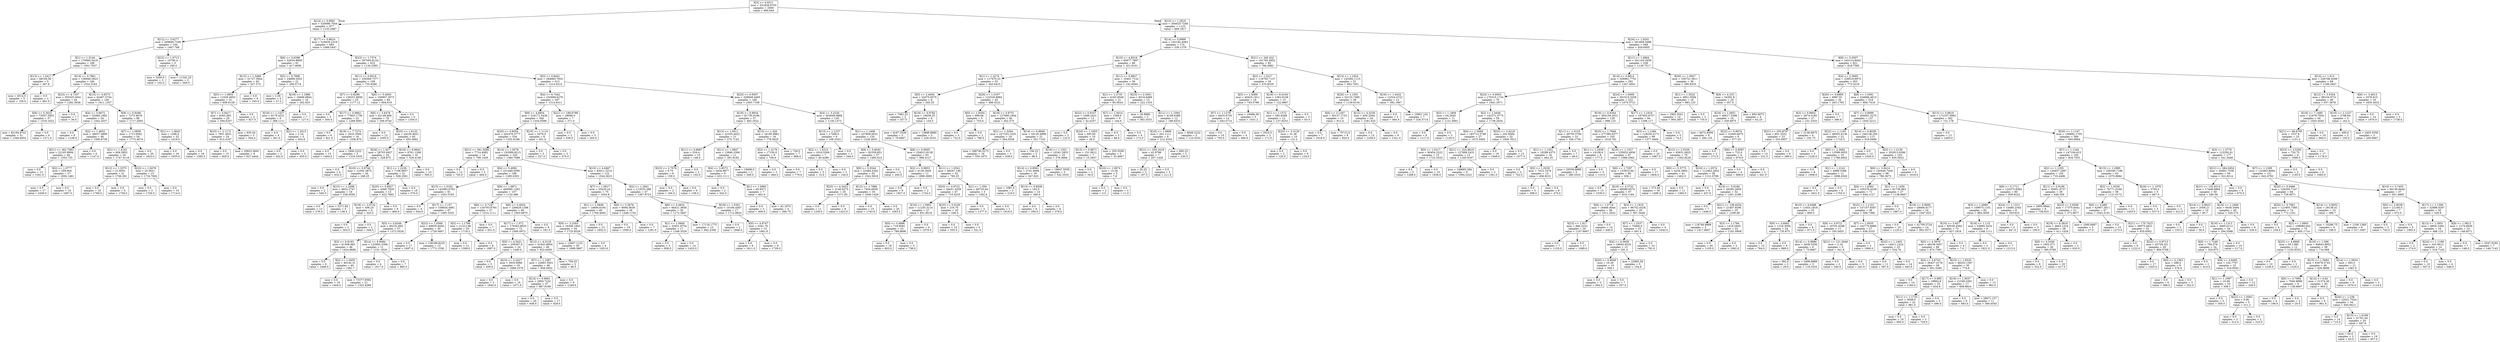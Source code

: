 digraph Tree {
node [shape=box] ;
0 [label="X[3] <= 0.9311\nmse = 331828.9703\nsamples = 2000\nvalue = 994.644"] ;
1 [label="X[14] <= 0.8581\nmse = 320696.7044\nsamples = 877\nvalue = 1155.2987"] ;
0 -> 1 [labeldistance=2.5, labelangle=45, headlabel="True"] ;
2 [label="X[12] <= 3.6277\nmse = 209646.7349\nsamples = 194\nvalue = 1467.768"] ;
1 -> 2 ;
3 [label="X[1] <= 1.3144\nmse = 170065.5418\nsamples = 189\nvalue = 1501.7037"] ;
2 -> 3 ;
4 [label="X[13] <= 1.2417\nmse = 68104.56\nsamples = 5\nvalue = 367.8"] ;
3 -> 4 ;
5 [label="mse = 4514.0\nsamples = 3\nvalue = 159.0"] ;
4 -> 5 ;
6 [label="mse = 0.0\nsamples = 2\nvalue = 681.0"] ;
4 -> 6 ;
7 [label="X[14] <= 0.7861\nmse = 136948.2823\nsamples = 184\nvalue = 1532.5163"] ;
3 -> 7 ;
8 [label="X[23] <= 4.7337\nmse = 355325.5041\nsamples = 44\nvalue = 1282.3636"] ;
7 -> 8 ;
9 [label="X[6] <= 5.3022\nmse = 73057.5953\nsamples = 37\nvalue = 1518.1622"] ;
8 -> 9 ;
10 [label="mse = 82194.8741\nsamples = 31\nvalue = 1546.6452"] ;
9 -> 10 ;
11 [label="mse = 0.0\nsamples = 6\nvalue = 1371.0"] ;
9 -> 11 ;
12 [label="mse = 0.0\nsamples = 7\nvalue = 36.0"] ;
8 -> 12 ;
13 [label="X[13] <= 0.8373\nmse = 42467.5744\nsamples = 140\nvalue = 1611.1357"] ;
7 -> 13 ;
14 [label="X[4] <= 5.6672\nmse = 52060.1992\nsamples = 54\nvalue = 1442.2037"] ;
13 -> 14 ;
15 [label="mse = 0.0\nsamples = 8\nvalue = 1106.0"] ;
14 -> 15 ;
16 [label="X[2] <= 1.4652\nmse = 38037.4806\nsamples = 46\nvalue = 1500.6739"] ;
14 -> 16 ;
17 [label="X[21] <= 363.7083\nmse = 22165.8994\nsamples = 40\nvalue = 1553.725"] ;
16 -> 17 ;
18 [label="mse = 0.0\nsamples = 13\nvalue = 1341.0"] ;
17 -> 18 ;
19 [label="X[2] <= 1.0777\nmse = 559.904\nsamples = 27\nvalue = 1656.1481"] ;
17 -> 19 ;
20 [label="mse = 0.0\nsamples = 17\nvalue = 1638.0"] ;
19 -> 20 ;
21 [label="mse = 0.0\nsamples = 10\nvalue = 1687.0"] ;
19 -> 21 ;
22 [label="mse = 0.0\nsamples = 6\nvalue = 1147.0"] ;
16 -> 22 ;
23 [label="X[9] <= 5.9268\nmse = 7273.4678\nsamples = 86\nvalue = 1717.2093"] ;
13 -> 23 ;
24 [label="X[7] <= 1.0858\nmse = 1713.0562\nsamples = 54\nvalue = 1775.4074"] ;
23 -> 24 ;
25 [label="X[1] <= 1.4162\nmse = 604.5952\nsamples = 34\nvalue = 1747.4118"] ;
24 -> 25 ;
26 [label="X[12] <= 1.3375\nmse = 21.9501\nsamples = 21\nvalue = 1766.381"] ;
25 -> 26 ;
27 [label="mse = 0.0\nsamples = 16\nvalue = 1769.0"] ;
26 -> 27 ;
28 [label="mse = 0.0\nsamples = 5\nvalue = 1758.0"] ;
26 -> 28 ;
29 [label="X[22] <= 1.0478\nmse = 25.5621\nsamples = 13\nvalue = 1716.7692"] ;
25 -> 29 ;
30 [label="mse = 0.0\nsamples = 3\nvalue = 1726.0"] ;
29 -> 30 ;
31 [label="mse = 0.0\nsamples = 10\nvalue = 1714.0"] ;
29 -> 31 ;
32 [label="mse = 0.0\nsamples = 20\nvalue = 1823.0"] ;
24 -> 32 ;
33 [label="X[1] <= 1.3643\nmse = 1296.0\nsamples = 32\nvalue = 1619.0"] ;
23 -> 33 ;
34 [label="mse = 0.0\nsamples = 16\nvalue = 1655.0"] ;
33 -> 34 ;
35 [label="mse = 0.0\nsamples = 16\nvalue = 1583.0"] ;
33 -> 35 ;
36 [label="X[22] <= 1.0713\nmse = 16790.4\nsamples = 5\nvalue = 185.0"] ;
2 -> 36 ;
37 [label="mse = 3200.0\nsamples = 3\nvalue = 102.0"] ;
36 -> 37 ;
38 [label="mse = 11342.25\nsamples = 2\nvalue = 309.5"] ;
36 -> 38 ;
39 [label="X[17] <= 0.8616\nmse = 316629.2319\nsamples = 683\nvalue = 1066.5447"] ;
1 -> 39 ;
40 [label="X[6] <= 3.6298\nmse = 52634.8809\nsamples = 61\nvalue = 417.0656"] ;
39 -> 40 ;
41 [label="X[15] <= 1.3489\nmse = 31727.3944\nsamples = 40\nvalue = 527.575"] ;
40 -> 41 ;
42 [label="X[5] <= 1.0855\nmse = 11026.4953\nsamples = 31\nvalue = 609.6129"] ;
41 -> 42 ;
43 [label="X[7] <= 0.9417\nmse = 8303.063\nsamples = 29\nvalue = 594.6207"] ;
42 -> 43 ;
44 [label="X[23] <= 2.1172\nmse = 7851.4931\nsamples = 24\nvalue = 613.4167"] ;
43 -> 44 ;
45 [label="mse = 0.0\nsamples = 15\nvalue = 605.0"] ;
44 -> 45 ;
46 [label="mse = 20622.4691\nsamples = 9\nvalue = 627.4444"] ;
44 -> 46 ;
47 [label="mse = 635.04\nsamples = 5\nvalue = 504.4"] ;
43 -> 47 ;
48 [label="mse = 0.0\nsamples = 2\nvalue = 827.0"] ;
42 -> 48 ;
49 [label="mse = 0.0\nsamples = 9\nvalue = 245.0"] ;
41 -> 49 ;
50 [label="X[5] <= 0.7998\nmse = 24889.2925\nsamples = 21\nvalue = 206.5714"] ;
40 -> 50 ;
51 [label="mse = 2.56\nsamples = 5\nvalue = 27.2"] ;
50 -> 51 ;
52 [label="X[19] <= 1.1886\nmse = 19469.9844\nsamples = 16\nvalue = 262.625"] ;
50 -> 52 ;
53 [label="X[19] <= 1.1437\nmse = 9179.4321\nsamples = 9\nvalue = 368.1111"] ;
52 -> 53 ;
54 [label="mse = 0.0\nsamples = 4\nvalue = 261.0"] ;
53 -> 54 ;
55 [label="X[2] <= 1.2015\nmse = 2.16\nsamples = 5\nvalue = 453.8"] ;
53 -> 55 ;
56 [label="mse = 0.0\nsamples = 2\nvalue = 452.0"] ;
55 -> 56 ;
57 [label="mse = 0.0\nsamples = 3\nvalue = 455.0"] ;
55 -> 57 ;
58 [label="mse = 0.0\nsamples = 7\nvalue = 127.0"] ;
52 -> 58 ;
59 [label="X[23] <= 1.7374\nmse = 297093.8124\nsamples = 622\nvalue = 1130.2395"] ;
39 -> 59 ;
60 [label="X[11] <= 0.8519\nmse = 165569.7377\nsamples = 109\nvalue = 735.9266"] ;
59 -> 60 ;
61 [label="X[7] <= 0.8289\nmse = 130251.8656\nsamples = 25\nvalue = 1177.12"] ;
60 -> 61 ;
62 [label="mse = 0.0\nsamples = 3\nvalue = 504.0"] ;
61 -> 62 ;
63 [label="X[17] <= 0.9662\nmse = 77803.1736\nsamples = 22\nvalue = 1268.9091"] ;
61 -> 63 ;
64 [label="mse = 0.0\nsamples = 6\nvalue = 821.0"] ;
63 -> 64 ;
65 [label="X[18] <= 7.7274\nmse = 3533.3594\nsamples = 16\nvalue = 1436.875"] ;
63 -> 65 ;
66 [label="mse = 0.0\nsamples = 13\nvalue = 1464.0"] ;
65 -> 66 ;
67 [label="mse = 1840.2222\nsamples = 3\nvalue = 1319.3333"] ;
65 -> 67 ;
68 [label="X[6] <= 5.4563\nmse = 100907.3073\nsamples = 84\nvalue = 604.619"] ;
60 -> 68 ;
69 [label="X[6] <= 3.6478\nmse = 62148.666\nsamples = 78\nvalue = 546.9744"] ;
68 -> 69 ;
70 [label="mse = 0.0\nsamples = 13\nvalue = 1005.0"] ;
69 -> 70 ;
71 [label="X[25] <= 1.6132\nmse = 24229.4021\nsamples = 65\nvalue = 455.3692"] ;
69 -> 71 ;
72 [label="X[26] <= 1.027\nmse = 28703.9427\nsamples = 24\nvalue = 328.875"] ;
71 -> 72 ;
73 [label="mse = 0.0\nsamples = 4\nvalue = 632.0"] ;
72 -> 73 ;
74 [label="X[19] <= 0.9746\nmse = 12392.3875\nsamples = 20\nvalue = 268.25"] ;
72 -> 74 ;
75 [label="mse = 0.0\nsamples = 2\nvalue = 540.0"] ;
74 -> 75 ;
76 [label="X[15] <= 1.2498\nmse = 4652.2747\nsamples = 18\nvalue = 238.0556"] ;
74 -> 76 ;
77 [label="mse = 0.0\nsamples = 13\nvalue = 276.0"] ;
76 -> 77 ;
78 [label="mse = 3271.84\nsamples = 5\nvalue = 139.4"] ;
76 -> 78 ;
79 [label="X[18] <= 6.8943\nmse = 6761.1208\nsamples = 41\nvalue = 529.4146"] ;
71 -> 79 ;
80 [label="X[1] <= 1.2236\nmse = 7106.9657\nsamples = 31\nvalue = 508.2581"] ;
79 -> 80 ;
81 [label="X[20] <= 0.8927\nmse = 4360.7929\nsamples = 13\nvalue = 422.7692"] ;
80 -> 81 ;
82 [label="X[18] <= 3.9732\nmse = 506.25\nsamples = 4\nvalue = 325.5"] ;
81 -> 82 ;
83 [label="mse = 0.0\nsamples = 2\nvalue = 303.0"] ;
82 -> 83 ;
84 [label="mse = 0.0\nsamples = 2\nvalue = 348.0"] ;
82 -> 84 ;
85 [label="mse = 0.0\nsamples = 9\nvalue = 466.0"] ;
81 -> 85 ;
86 [label="mse = 0.0\nsamples = 18\nvalue = 570.0"] ;
80 -> 86 ;
87 [label="mse = 0.0\nsamples = 10\nvalue = 595.0"] ;
79 -> 87 ;
88 [label="mse = 0.0\nsamples = 6\nvalue = 1354.0"] ;
68 -> 88 ;
89 [label="X[3] <= 0.8441\nmse = 284983.7832\nsamples = 513\nvalue = 1214.0214"] ;
59 -> 89 ;
90 [label="X[4] <= 6.7442\nmse = 232669.6276\nsamples = 347\nvalue = 1314.6311"] ;
89 -> 90 ;
91 [label="X[9] <= 4.6854\nmse = 218171.5436\nsamples = 340\nvalue = 1334.0588"] ;
90 -> 91 ;
92 [label="X[20] <= 0.8054\nmse = 202476.5777\nsamples = 334\nvalue = 1352.6168"] ;
91 -> 92 ;
93 [label="X[21] <= 361.5098\nmse = 7714.4082\nsamples = 14\nvalue = 709.1429"] ;
92 -> 93 ;
94 [label="mse = 0.0\nsamples = 12\nvalue = 745.0"] ;
93 -> 94 ;
95 [label="mse = 0.0\nsamples = 2\nvalue = 494.0"] ;
93 -> 95 ;
96 [label="X[14] <= 1.0078\nmse = 192089.8215\nsamples = 320\nvalue = 1380.7688"] ;
92 -> 96 ;
97 [label="X[4] <= 5.4992\nmse = 231449.0395\nsamples = 198\nvalue = 1280.0303"] ;
96 -> 97 ;
98 [label="X[15] <= 1.0162\nmse = 142083.6783\nsamples = 91\nvalue = 1453.5165"] ;
97 -> 98 ;
99 [label="mse = 0.0\nsamples = 4\nvalue = 544.0"] ;
98 -> 99 ;
100 [label="X[17] <= 1.157\nmse = 108834.4981\nsamples = 87\nvalue = 1495.3333"] ;
98 -> 100 ;
101 [label="X[5] <= 0.8346\nmse = 85232.892\nsamples = 57\nvalue = 1372.0526"] ;
100 -> 101 ;
102 [label="X[3] <= 0.8193\nmse = 61508.983\nsamples = 46\nvalue = 1424.8696"] ;
101 -> 102 ;
103 [label="mse = 0.0\nsamples = 6\nvalue = 1846.0"] ;
102 -> 103 ;
104 [label="X[2] <= 1.0455\nmse = 40142.31\nsamples = 40\nvalue = 1361.7"] ;
102 -> 104 ;
105 [label="mse = 0.0\nsamples = 19\nvalue = 1404.0"] ;
104 -> 105 ;
106 [label="mse = 73377.9592\nsamples = 21\nvalue = 1323.4286"] ;
104 -> 106 ;
107 [label="X[14] <= 0.9084\nmse = 123992.3306\nsamples = 11\nvalue = 1151.1818"] ;
101 -> 107 ;
108 [label="mse = 0.0\nsamples = 4\nvalue = 1617.0"] ;
107 -> 108 ;
109 [label="mse = 0.0\nsamples = 7\nvalue = 885.0"] ;
107 -> 109 ;
110 [label="X[22] <= 1.0566\nmse = 69935.8456\nsamples = 30\nvalue = 1729.5667"] ;
100 -> 110 ;
111 [label="mse = 0.0\nsamples = 17\nvalue = 1697.0"] ;
110 -> 111 ;
112 [label="mse = 158189.8225\nsamples = 13\nvalue = 1772.1538"] ;
110 -> 112 ;
113 [label="X[9] <= 1.6871\nmse = 260085.1283\nsamples = 107\nvalue = 1132.486"] ;
97 -> 113 ;
114 [label="X[6] <= 5.7247\nmse = 134793.8765\nsamples = 27\nvalue = 1514.1111"] ;
113 -> 114 ;
115 [label="X[5] <= 1.1786\nmse = 21312.96\nsamples = 20\nvalue = 1718.2"] ;
114 -> 115 ;
116 [label="mse = 0.0\nsamples = 12\nvalue = 1599.0"] ;
115 -> 116 ;
117 [label="mse = 0.0\nsamples = 8\nvalue = 1897.0"] ;
115 -> 117 ;
118 [label="mse = 0.0\nsamples = 7\nvalue = 931.0"] ;
114 -> 118 ;
119 [label="X[6] <= 5.4054\nmse = 236629.1398\nsamples = 80\nvalue = 1003.6875"] ;
113 -> 119 ;
120 [label="X[17] <= 1.072\nmse = 179363.8933\nsamples = 72\nvalue = 1095.0972"] ;
119 -> 120 ;
121 [label="X[0] <= 4.5421\nmse = 256367.0\nsamples = 24\nvalue = 1440.0"] ;
120 -> 121 ;
122 [label="mse = 0.0\nsamples = 5\nvalue = 459.0"] ;
121 -> 122 ;
123 [label="X[23] <= 3.2427\nmse = 3933.6066\nsamples = 19\nvalue = 1698.1579"] ;
121 -> 123 ;
124 [label="mse = 0.0\nsamples = 3\nvalue = 1843.0"] ;
123 -> 124 ;
125 [label="mse = 0.0\nsamples = 16\nvalue = 1671.0"] ;
123 -> 125 ;
126 [label="X[12] <= 4.3129\nmse = 51643.8954\nsamples = 48\nvalue = 922.6458"] ;
120 -> 126 ;
127 [label="X[7] <= 1.1087\nmse = 22891.5501\nsamples = 46\nvalue = 958.5652"] ;
126 -> 127 ;
128 [label="X[14] <= 0.9691\nmse = 2950.7232\nsamples = 37\nvalue = 887.9189"] ;
127 -> 128 ;
129 [label="mse = 0.0\nsamples = 20\nvalue = 938.0"] ;
128 -> 129 ;
130 [label="mse = 0.0\nsamples = 17\nvalue = 829.0"] ;
128 -> 130 ;
131 [label="mse = 0.0\nsamples = 9\nvalue = 1249.0"] ;
127 -> 131 ;
132 [label="mse = 756.25\nsamples = 2\nvalue = 96.5"] ;
126 -> 132 ;
133 [label="mse = 0.0\nsamples = 8\nvalue = 181.0"] ;
119 -> 133 ;
134 [label="X[10] <= 4.6467\nmse = 85011.5214\nsamples = 122\nvalue = 1544.2623"] ;
96 -> 134 ;
135 [label="X[7] <= 1.0917\nmse = 35420.24\nsamples = 75\nvalue = 1654.8"] ;
134 -> 135 ;
136 [label="X[1] <= 1.0849\nmse = 14694.6164\nsamples = 49\nvalue = 1764.4694"] ;
135 -> 136 ;
137 [label="X[9] <= 3.2583\nmse = 16306.1843\nsamples = 34\nvalue = 1725.8529"] ;
136 -> 137 ;
138 [label="mse = 12607.1122\nsamples = 30\nvalue = 1699.5667"] ;
137 -> 138 ;
139 [label="mse = 0.0\nsamples = 4\nvalue = 1923.0"] ;
137 -> 139 ;
140 [label="mse = 0.0\nsamples = 15\nvalue = 1852.0"] ;
136 -> 140 ;
141 [label="X[6] <= 3.3676\nmse = 9094.5636\nsamples = 26\nvalue = 1448.1154"] ;
135 -> 141 ;
142 [label="mse = 0.0\nsamples = 19\nvalue = 1506.0"] ;
141 -> 142 ;
143 [label="mse = 0.0\nsamples = 7\nvalue = 1291.0"] ;
141 -> 143 ;
144 [label="X[2] <= 1.2941\nmse = 113535.388\nsamples = 47\nvalue = 1367.8723"] ;
134 -> 144 ;
145 [label="X[6] <= 5.4832\nmse = 66421.3656\nsamples = 30\nvalue = 1172.3667"] ;
144 -> 145 ;
146 [label="X[1] <= 1.0849\nmse = 32651.8754\nsamples = 17\nvalue = 1348.3529"] ;
145 -> 146 ;
147 [label="mse = 0.0\nsamples = 3\nvalue = 958.0"] ;
146 -> 147 ;
148 [label="mse = 0.0\nsamples = 14\nvalue = 1432.0"] ;
146 -> 148 ;
149 [label="mse = 17118.1775\nsamples = 13\nvalue = 942.2308"] ;
145 -> 149 ;
150 [label="X[19] <= 1.0301\nmse = 10194.4567\nsamples = 17\nvalue = 1712.8824"] ;
144 -> 150 ;
151 [label="mse = 0.0\nsamples = 2\nvalue = 1946.0"] ;
150 -> 151 ;
152 [label="X[0] <= 4.9747\nmse = 3341.76\nsamples = 15\nvalue = 1681.8"] ;
150 -> 152 ;
153 [label="mse = 0.0\nsamples = 6\nvalue = 1611.0"] ;
152 -> 153 ;
154 [label="mse = 0.0\nsamples = 9\nvalue = 1729.0"] ;
152 -> 154 ;
155 [label="X[16] <= 1.1116\nmse = 5476.0\nsamples = 6\nvalue = 301.0"] ;
91 -> 155 ;
156 [label="mse = 0.0\nsamples = 3\nvalue = 227.0"] ;
155 -> 156 ;
157 [label="mse = 0.0\nsamples = 3\nvalue = 375.0"] ;
155 -> 157 ;
158 [label="X[21] <= 188.6788\nmse = 28090.0\nsamples = 7\nvalue = 371.0"] ;
90 -> 158 ;
159 [label="mse = 0.0\nsamples = 2\nvalue = 636.0"] ;
158 -> 159 ;
160 [label="mse = 0.0\nsamples = 5\nvalue = 265.0"] ;
158 -> 160 ;
161 [label="X[20] <= 0.9307\nmse = 328949.4465\nsamples = 166\nvalue = 1003.7108"] ;
89 -> 161 ;
162 [label="X[18] <= 8.8934\nmse = 81735.9196\nsamples = 37\nvalue = 493.1622"] ;
161 -> 162 ;
163 [label="X[13] <= 1.0011\nmse = 22335.4422\nsamples = 21\nvalue = 275.7143"] ;
162 -> 163 ;
164 [label="X[11] <= 0.8667\nmse = 534.4\nsamples = 10\nvalue = 148.0"] ;
163 -> 164 ;
165 [label="X[23] <= 2.7076\nmse = 6.75\nsamples = 8\nvalue = 159.5"] ;
164 -> 165 ;
166 [label="mse = 0.0\nsamples = 2\nvalue = 164.0"] ;
165 -> 166 ;
167 [label="mse = 0.0\nsamples = 6\nvalue = 158.0"] ;
165 -> 167 ;
168 [label="mse = 0.0\nsamples = 2\nvalue = 102.0"] ;
164 -> 168 ;
169 [label="X[11] <= 1.0847\nmse = 13846.3306\nsamples = 11\nvalue = 391.8182"] ;
163 -> 169 ;
170 [label="X[4] <= 3.8573\nmse = 3434.9877\nsamples = 9\nvalue = 433.1111"] ;
169 -> 170 ;
171 [label="mse = 0.0\nsamples = 2\nvalue = 542.0"] ;
170 -> 171 ;
172 [label="X[1] <= 1.0983\nmse = 60.8571\nsamples = 7\nvalue = 402.0"] ;
170 -> 172 ;
173 [label="mse = 0.0\nsamples = 3\nvalue = 409.0"] ;
172 -> 173 ;
174 [label="mse = 42.1875\nsamples = 4\nvalue = 396.75"] ;
172 -> 174 ;
175 [label="mse = 18496.0\nsamples = 2\nvalue = 206.0"] ;
169 -> 175 ;
176 [label="X[15] <= 1.426\nmse = 16185.9961\nsamples = 16\nvalue = 778.5625"] ;
162 -> 176 ;
177 [label="X[2] <= 1.3179\nmse = 17150.0\nsamples = 9\nvalue = 709.0"] ;
176 -> 177 ;
178 [label="mse = 0.0\nsamples = 2\nvalue = 464.0"] ;
177 -> 178 ;
179 [label="mse = 0.0\nsamples = 7\nvalue = 779.0"] ;
177 -> 179 ;
180 [label="mse = 726.0\nsamples = 7\nvalue = 868.0"] ;
176 -> 180 ;
181 [label="X[4] <= 3.2226\nmse = 303649.0868\nsamples = 129\nvalue = 1150.1473"] ;
161 -> 181 ;
182 [label="X[13] <= 1.1237\nmse = 17396.0\nsamples = 9\nvalue = 108.3333"] ;
181 -> 182 ;
183 [label="X[2] <= 1.0215\nmse = 1616.5306\nsamples = 7\nvalue = 40.4286"] ;
182 -> 183 ;
184 [label="mse = 0.0\nsamples = 5\nvalue = 15.0"] ;
183 -> 184 ;
185 [label="mse = 0.0\nsamples = 2\nvalue = 104.0"] ;
183 -> 185 ;
186 [label="mse = 0.0\nsamples = 2\nvalue = 346.0"] ;
182 -> 186 ;
187 [label="X[1] <= 1.1408\nmse = 237609.6031\nsamples = 120\nvalue = 1228.2833"] ;
181 -> 187 ;
188 [label="X[9] <= 5.8045\nmse = 82359.851\nsamples = 57\nvalue = 1495.614"] ;
187 -> 188 ;
189 [label="X[0] <= 5.0344\nmse = 22484.5342\nsamples = 55\nvalue = 1542.5818"] ;
188 -> 189 ;
190 [label="X[25] <= 4.3453\nmse = 2140.6275\nsamples = 20\nvalue = 1371.85"] ;
189 -> 190 ;
191 [label="mse = 0.0\nsamples = 11\nvalue = 1330.0"] ;
190 -> 191 ;
192 [label="mse = 0.0\nsamples = 9\nvalue = 1423.0"] ;
190 -> 192 ;
193 [label="X[12] <= 1.7886\nmse = 7934.6939\nsamples = 35\nvalue = 1640.1429"] ;
189 -> 193 ;
194 [label="mse = 0.0\nsamples = 15\nvalue = 1743.0"] ;
193 -> 194 ;
195 [label="mse = 0.0\nsamples = 20\nvalue = 1563.0"] ;
193 -> 195 ;
196 [label="mse = 0.0\nsamples = 2\nvalue = 204.0"] ;
188 -> 196 ;
197 [label="X[8] <= 0.9005\nmse = 254912.8138\nsamples = 63\nvalue = 986.4127"] ;
187 -> 197 ;
198 [label="X[2] <= 0.9853\nmse = 6130.2645\nsamples = 11\nvalue = 1890.0909"] ;
197 -> 198 ;
199 [label="mse = 0.0\nsamples = 9\nvalue = 1927.0"] ;
198 -> 199 ;
200 [label="mse = 0.0\nsamples = 2\nvalue = 1724.0"] ;
198 -> 200 ;
201 [label="X[11] <= 1.0541\nmse = 98247.149\nsamples = 52\nvalue = 795.25"] ;
197 -> 201 ;
202 [label="X[20] <= 0.9722\nmse = 26451.4359\nsamples = 47\nvalue = 710.4255"] ;
201 -> 202 ;
203 [label="X[16] <= 1.0991\nmse = 11235.3114\nsamples = 27\nvalue = 831.8519"] ;
202 -> 203 ;
204 [label="X[0] <= 3.4996\nmse = 718.8091\nsamples = 23\nvalue = 788.8696"] ;
203 -> 204 ;
205 [label="mse = 0.0\nsamples = 18\nvalue = 803.0"] ;
204 -> 205 ;
206 [label="mse = 0.0\nsamples = 5\nvalue = 738.0"] ;
204 -> 206 ;
207 [label="mse = 0.0\nsamples = 4\nvalue = 1079.0"] ;
203 -> 207 ;
208 [label="X[25] <= 5.0165\nmse = 216.75\nsamples = 20\nvalue = 546.5"] ;
202 -> 208 ;
209 [label="mse = 0.0\nsamples = 15\nvalue = 555.0"] ;
208 -> 209 ;
210 [label="mse = 0.0\nsamples = 5\nvalue = 521.0"] ;
208 -> 210 ;
211 [label="X[1] <= 1.359\nmse = 69725.04\nsamples = 5\nvalue = 1592.6"] ;
201 -> 211 ;
212 [label="mse = 0.0\nsamples = 3\nvalue = 1377.0"] ;
211 -> 212 ;
213 [label="mse = 0.0\nsamples = 2\nvalue = 1916.0"] ;
211 -> 213 ;
214 [label="X[15] <= 1.2816\nmse = 304625.7248\nsamples = 1123\nvalue = 869.1817"] ;
0 -> 214 [labeldistance=2.5, labelangle=-45, headlabel="False"] ;
215 [label="X[14] <= 0.9999\nmse = 192192.4063\nsamples = 174\nvalue = 539.1379"] ;
214 -> 215 ;
216 [label="X[10] <= 4.8519\nmse = 95977.7897\nsamples = 89\nvalue = 321.9101"] ;
215 -> 216 ;
217 [label="X[1] <= 1.2274\nmse = 117470.23\nsamples = 53\nvalue = 443.6415"] ;
216 -> 217 ;
218 [label="X[0] <= 2.4494\nmse = 22075.9375\nsamples = 8\nvalue = 205.25"] ;
217 -> 218 ;
219 [label="mse = 7482.25\nsamples = 2\nvalue = 357.5"] ;
218 -> 219 ;
220 [label="X[19] <= 0.9782\nmse = 16638.25\nsamples = 6\nvalue = 154.5"] ;
218 -> 220 ;
221 [label="mse = 8187.5556\nsamples = 3\nvalue = 79.6667"] ;
220 -> 221 ;
222 [label="mse = 13888.8889\nsamples = 3\nvalue = 229.3333"] ;
220 -> 222 ;
223 [label="X[26] <= 1.0197\nmse = 122529.8884\nsamples = 45\nvalue = 486.0222"] ;
217 -> 223 ;
224 [label="X[0] <= 1.9354\nmse = 699.84\nsamples = 5\nvalue = 753.6"] ;
223 -> 224 ;
225 [label="mse = 0.0\nsamples = 3\nvalue = 732.0"] ;
224 -> 225 ;
226 [label="mse = 0.0\nsamples = 2\nvalue = 786.0"] ;
224 -> 226 ;
227 [label="X[19] <= 0.9751\nmse = 127690.1944\nsamples = 40\nvalue = 452.575"] ;
223 -> 227 ;
228 [label="X[1] <= 1.3294\nmse = 227333.1025\nsamples = 19\nvalue = 564.0526"] ;
227 -> 228 ;
229 [label="mse = 268740.5273\nsamples = 16\nvalue = 550.1875"] ;
228 -> 229 ;
230 [label="mse = 0.0\nsamples = 3\nvalue = 638.0"] ;
228 -> 230 ;
231 [label="X[14] <= 0.8846\nmse = 16120.4898\nsamples = 21\nvalue = 351.7143"] ;
227 -> 231 ;
232 [label="mse = 156.25\nsamples = 2\nvalue = 98.5"] ;
231 -> 232 ;
233 [label="X[16] <= 1.1551\nmse = 10341.2853\nsamples = 19\nvalue = 378.3684"] ;
231 -> 233 ;
234 [label="X[14] <= 0.9581\nmse = 2741.6094\nsamples = 16\nvalue = 347.625"] ;
233 -> 234 ;
235 [label="mse = 1681.0\nsamples = 2\nvalue = 219.0"] ;
234 -> 235 ;
236 [label="X[13] <= 0.8508\nmse = 192.0\nsamples = 14\nvalue = 366.0"] ;
234 -> 236 ;
237 [label="mse = 0.0\nsamples = 6\nvalue = 350.0"] ;
236 -> 237 ;
238 [label="mse = 0.0\nsamples = 8\nvalue = 378.0"] ;
236 -> 238 ;
239 [label="mse = 18947.5556\nsamples = 3\nvalue = 542.3333"] ;
233 -> 239 ;
240 [label="X[11] <= 0.9827\nmse = 10401.7122\nsamples = 36\nvalue = 142.6944"] ;
216 -> 240 ;
241 [label="X[1] <= 1.3735\nmse = 4163.8549\nsamples = 21\nvalue = 85.9524"] ;
240 -> 241 ;
242 [label="X[22] <= 0.9107\nmse = 1688.2431\nsamples = 12\nvalue = 42.4167"] ;
241 -> 242 ;
243 [label="mse = 0.0\nsamples = 2\nvalue = 122.0"] ;
242 -> 243 ;
244 [label="X[24] <= 1.1655\nmse = 505.85\nsamples = 10\nvalue = 26.5"] ;
242 -> 244 ;
245 [label="X[13] <= 0.8671\nmse = 151.0612\nsamples = 7\nvalue = 15.2857"] ;
244 -> 245 ;
246 [label="mse = 0.0\nsamples = 2\nvalue = 34.0"] ;
245 -> 246 ;
247 [label="X[16] <= 1.0674\nmse = 15.36\nsamples = 5\nvalue = 7.8"] ;
245 -> 247 ;
248 [label="mse = 0.0\nsamples = 2\nvalue = 3.0"] ;
247 -> 248 ;
249 [label="mse = 0.0\nsamples = 3\nvalue = 11.0"] ;
247 -> 249 ;
250 [label="mse = 355.5556\nsamples = 3\nvalue = 52.6667"] ;
244 -> 250 ;
251 [label="X[7] <= 1.0014\nmse = 1568.0\nsamples = 9\nvalue = 144.0"] ;
241 -> 251 ;
252 [label="mse = 0.0\nsamples = 3\nvalue = 88.0"] ;
251 -> 252 ;
253 [label="mse = 0.0\nsamples = 6\nvalue = 172.0"] ;
251 -> 253 ;
254 [label="X[25] <= 2.5561\nmse = 8316.6489\nsamples = 15\nvalue = 222.1333"] ;
240 -> 254 ;
255 [label="mse = 26.8889\nsamples = 3\nvalue = 363.3333"] ;
254 -> 255 ;
256 [label="X[11] <= 1.1094\nmse = 4158.6389\nsamples = 12\nvalue = 186.8333"] ;
254 -> 256 ;
257 [label="X[16] <= 1.0806\nmse = 261.1111\nsamples = 9\nvalue = 212.3333"] ;
256 -> 257 ;
258 [label="X[21] <= 359.1618\nmse = 42.9796\nsamples = 7\nvalue = 207.1429"] ;
257 -> 258 ;
259 [label="mse = 20.25\nsamples = 2\nvalue = 197.5"] ;
258 -> 259 ;
260 [label="mse = 0.0\nsamples = 5\nvalue = 211.0"] ;
258 -> 260 ;
261 [label="mse = 600.25\nsamples = 2\nvalue = 230.5"] ;
257 -> 261 ;
262 [label="mse = 8048.2222\nsamples = 3\nvalue = 110.3333"] ;
256 -> 262 ;
263 [label="X[21] <= 345.432\nmse = 191792.5952\nsamples = 85\nvalue = 766.5882"] ;
215 -> 263 ;
264 [label="X[2] <= 1.5217\nmse = 118792.7137\nsamples = 34\nvalue = 470.8529"] ;
263 -> 264 ;
265 [label="X[5] <= 1.0089\nmse = 40425.1911\nsamples = 19\nvalue = 745.5789"] ;
264 -> 265 ;
266 [label="X[7] <= 1.1279\nmse = 9433.6735\nsamples = 14\nvalue = 643.5714"] ;
265 -> 266 ;
267 [label="mse = 0.0\nsamples = 10\nvalue = 705.0"] ;
266 -> 267 ;
268 [label="mse = 0.0\nsamples = 4\nvalue = 490.0"] ;
266 -> 268 ;
269 [label="mse = 16486.56\nsamples = 5\nvalue = 1031.2"] ;
265 -> 269 ;
270 [label="X[18] <= 9.4104\nmse = 1362.9156\nsamples = 15\nvalue = 122.8667"] ;
264 -> 270 ;
271 [label="X[1] <= 1.1572\nmse = 583.6389\nsamples = 12\nvalue = 137.8333"] ;
270 -> 271 ;
272 [label="mse = 2025.0\nsamples = 2\nvalue = 171.0"] ;
271 -> 272 ;
273 [label="X[25] <= 3.3129\nmse = 31.36\nsamples = 10\nvalue = 131.2"] ;
271 -> 273 ;
274 [label="mse = 0.0\nsamples = 2\nvalue = 120.0"] ;
273 -> 274 ;
275 [label="mse = 0.0\nsamples = 8\nvalue = 134.0"] ;
273 -> 275 ;
276 [label="mse = 0.0\nsamples = 3\nvalue = 63.0"] ;
270 -> 276 ;
277 [label="X[13] <= 1.1924\nmse = 143282.1115\nsamples = 51\nvalue = 963.7451"] ;
263 -> 277 ;
278 [label="X[26] <= 1.1501\nmse = 52122.7495\nsamples = 39\nvalue = 1139.6154"] ;
277 -> 278 ;
279 [label="X[0] <= 3.1287\nmse = 50137.1733\nsamples = 15\nvalue = 912.4"] ;
278 -> 279 ;
280 [label="mse = 0.0\nsamples = 7\nvalue = 1018.0"] ;
279 -> 280 ;
281 [label="mse = 75712.0\nsamples = 8\nvalue = 820.0"] ;
279 -> 281 ;
282 [label="X[12] <= 4.3229\nmse = 930.2344\nsamples = 24\nvalue = 1281.625"] ;
278 -> 282 ;
283 [label="mse = 0.0\nsamples = 15\nvalue = 1258.0"] ;
282 -> 283 ;
284 [label="mse = 0.0\nsamples = 9\nvalue = 1321.0"] ;
282 -> 284 ;
285 [label="X[16] <= 1.0432\nmse = 12324.4722\nsamples = 12\nvalue = 392.1667"] ;
277 -> 285 ;
286 [label="mse = 0.0\nsamples = 5\nvalue = 484.0"] ;
285 -> 286 ;
287 [label="mse = 10801.102\nsamples = 7\nvalue = 326.5714"] ;
285 -> 287 ;
288 [label="X[24] <= 1.0241\nmse = 301606.3488\nsamples = 949\nvalue = 929.6955"] ;
214 -> 288 ;
289 [label="X[11] <= 1.0804\nmse = 341145.2939\nsamples = 328\nvalue = 1139.7317"] ;
288 -> 289 ;
290 [label="X[14] <= 0.8814\nmse = 329061.7751\nsamples = 292\nvalue = 1207.4041"] ;
289 -> 290 ;
291 [label="X[24] <= 0.9503\nmse = 170315.1724\nsamples = 70\nvalue = 1641.3571"] ;
290 -> 291 ;
292 [label="X[3] <= 1.1809\nmse = 64.2645\nsamples = 11\nvalue = 1121.9091"] ;
291 -> 292 ;
293 [label="mse = 0.0\nsamples = 8\nvalue = 1117.0"] ;
292 -> 293 ;
294 [label="mse = 0.0\nsamples = 3\nvalue = 1135.0"] ;
292 -> 294 ;
295 [label="X[2] <= 1.4449\nmse = 142371.0773\nsamples = 59\nvalue = 1738.2034"] ;
291 -> 295 ;
296 [label="X[0] <= 1.5068\nmse = 183713.5748\nsamples = 27\nvalue = 1475.5926"] ;
295 -> 296 ;
297 [label="X[5] <= 1.0217\nmse = 90454.2222\nsamples = 15\nvalue = 1723.3333"] ;
296 -> 297 ;
298 [label="mse = 0.0\nsamples = 5\nvalue = 1298.0"] ;
297 -> 298 ;
299 [label="mse = 0.0\nsamples = 10\nvalue = 1936.0"] ;
297 -> 299 ;
300 [label="X[21] <= 324.8619\nmse = 127669.2431\nsamples = 12\nvalue = 1165.9167"] ;
296 -> 300 ;
301 [label="mse = 149665.284\nsamples = 9\nvalue = 1094.2222"] ;
300 -> 301 ;
302 [label="mse = 0.0\nsamples = 3\nvalue = 1381.0"] ;
300 -> 302 ;
303 [label="X[25] <= 3.4218\nmse = 202.8584\nsamples = 32\nvalue = 1959.7812"] ;
295 -> 303 ;
304 [label="mse = 0.0\nsamples = 19\nvalue = 1948.0"] ;
303 -> 304 ;
305 [label="mse = 0.0\nsamples = 13\nvalue = 1977.0"] ;
303 -> 305 ;
306 [label="X[24] <= 1.0009\nmse = 301015.3259\nsamples = 222\nvalue = 1070.5721"] ;
290 -> 306 ;
307 [label="X[19] <= 0.9344\nmse = 305159.2031\nsamples = 128\nvalue = 896.125"] ;
306 -> 307 ;
308 [label="X[11] <= 1.0133\nmse = 49750.5784\nsamples = 23\nvalue = 336.1739"] ;
307 -> 308 ;
309 [label="X[1] <= 1.1451\nmse = 19289.4375\nsamples = 16\nvalue = 462.25"] ;
308 -> 309 ;
310 [label="mse = 0.0\nsamples = 3\nvalue = 702.0"] ;
309 -> 310 ;
311 [label="X[5] <= 1.0229\nmse = 7415.1479\nsamples = 13\nvalue = 406.9231"] ;
309 -> 311 ;
312 [label="mse = 0.0\nsamples = 5\nvalue = 298.0"] ;
311 -> 312 ;
313 [label="mse = 0.0\nsamples = 8\nvalue = 475.0"] ;
311 -> 313 ;
314 [label="mse = 0.0\nsamples = 7\nvalue = 48.0"] ;
308 -> 314 ;
315 [label="X[25] <= 1.7849\nmse = 277380.0377\nsamples = 105\nvalue = 1018.781"] ;
307 -> 315 ;
316 [label="X[1] <= 1.2939\nmse = 14108.0\nsamples = 8\nvalue = 177.0"] ;
315 -> 316 ;
317 [label="mse = 20536.8889\nsamples = 3\nvalue = 280.3333"] ;
316 -> 317 ;
318 [label="mse = 0.0\nsamples = 5\nvalue = 115.0"] ;
316 -> 318 ;
319 [label="X[16] <= 1.1527\nmse = 235832.4936\nsamples = 97\nvalue = 1088.2062"] ;
315 -> 319 ;
320 [label="X[6] <= 1.7397\nmse = 153933.94\nsamples = 80\nvalue = 936.1"] ;
319 -> 320 ;
321 [label="mse = 0.0\nsamples = 13\nvalue = 1539.0"] ;
320 -> 321 ;
322 [label="X[18] <= 4.3722\nmse = 99589.6574\nsamples = 67\nvalue = 819.1194"] ;
320 -> 322 ;
323 [label="X[8] <= 1.0718\nmse = 16466.4044\nsamples = 38\nvalue = 1011.2632"] ;
322 -> 323 ;
324 [label="X[23] <= 1.917\nmse = 846.2222\nsamples = 24\nvalue = 1107.6667"] ;
323 -> 324 ;
325 [label="mse = 0.0\nsamples = 7\nvalue = 1153.0"] ;
324 -> 325 ;
326 [label="mse = 0.0\nsamples = 17\nvalue = 1089.0"] ;
324 -> 326 ;
327 [label="mse = 0.0\nsamples = 14\nvalue = 846.0"] ;
323 -> 327 ;
328 [label="X[3] <= 1.1919\nmse = 96742.4328\nsamples = 29\nvalue = 567.3448"] ;
322 -> 328 ;
329 [label="X[7] <= 1.2537\nmse = 70406.0\nsamples = 25\nvalue = 491.4"] ;
328 -> 329 ;
330 [label="X[4] <= 4.0928\nmse = 16942.9333\nsamples = 15\nvalue = 291.0"] ;
329 -> 330 ;
331 [label="X[20] <= 0.9046\nmse = 10.29\nsamples = 10\nvalue = 359.1"] ;
330 -> 331 ;
332 [label="mse = 0.0\nsamples = 3\nvalue = 364.0"] ;
331 -> 332 ;
333 [label="mse = 0.0\nsamples = 7\nvalue = 357.0"] ;
331 -> 333 ;
334 [label="mse = 22982.56\nsamples = 5\nvalue = 154.8"] ;
330 -> 334 ;
335 [label="mse = 0.0\nsamples = 10\nvalue = 792.0"] ;
329 -> 335 ;
336 [label="mse = 0.0\nsamples = 4\nvalue = 1042.0"] ;
328 -> 336 ;
337 [label="mse = 0.0\nsamples = 17\nvalue = 1804.0"] ;
319 -> 337 ;
338 [label="X[17] <= 1.1918\nmse = 197505.9757\nsamples = 94\nvalue = 1308.117"] ;
306 -> 338 ;
339 [label="X[3] <= 1.1384\nmse = 118230.5171\nsamples = 89\nvalue = 1377.4494"] ;
338 -> 339 ;
340 [label="mse = 0.0\nsamples = 10\nvalue = 1967.0"] ;
339 -> 340 ;
341 [label="X[12] <= 2.0339\nmse = 83631.0825\nsamples = 79\nvalue = 1302.8228"] ;
339 -> 341 ;
342 [label="X[0] <= 5.5775\nmse = 4234.3902\nsamples = 41\nvalue = 1462.0"] ;
341 -> 342 ;
343 [label="mse = 573.44\nsamples = 30\nvalue = 1499.4"] ;
342 -> 343 ;
344 [label="mse = 0.0\nsamples = 11\nvalue = 1360.0"] ;
342 -> 344 ;
345 [label="X[16] <= 1.0574\nmse = 112462.2832\nsamples = 38\nvalue = 1131.0789"] ;
341 -> 345 ;
346 [label="mse = 0.0\nsamples = 6\nvalue = 437.0"] ;
345 -> 346 ;
347 [label="X[18] <= 5.8166\nmse = 26285.2959\nsamples = 32\nvalue = 1261.2188"] ;
345 -> 347 ;
348 [label="mse = 0.0\nsamples = 7\nvalue = 1446.0"] ;
347 -> 348 ;
349 [label="X[21] <= 106.6254\nmse = 21407.9296\nsamples = 25\nvalue = 1209.48"] ;
347 -> 349 ;
350 [label="mse = 118746.8889\nsamples = 3\nvalue = 1417.6667"] ;
349 -> 350 ;
351 [label="X[3] <= 1.1784\nmse = 1418.2645\nsamples = 22\nvalue = 1181.0909"] ;
349 -> 351 ;
352 [label="mse = 0.0\nsamples = 20\nvalue = 1193.0"] ;
351 -> 352 ;
353 [label="mse = 0.0\nsamples = 2\nvalue = 1062.0"] ;
351 -> 353 ;
354 [label="mse = 0.0\nsamples = 5\nvalue = 74.0"] ;
338 -> 354 ;
355 [label="X[26] <= 1.0927\nmse = 100721.3611\nsamples = 36\nvalue = 590.8333"] ;
289 -> 355 ;
356 [label="X[1] <= 1.3522\nmse = 4851.3594\nsamples = 16\nvalue = 883.125"] ;
355 -> 356 ;
357 [label="mse = 1962.2041\nsamples = 14\nvalue = 904.2857"] ;
356 -> 357 ;
358 [label="mse = 0.0\nsamples = 2\nvalue = 735.0"] ;
356 -> 358 ;
359 [label="X[9] <= 4.333\nmse = 54391.8\nsamples = 20\nvalue = 357.0"] ;
355 -> 359 ;
360 [label="X[16] <= 1.0651\nmse = 40617.3398\nsamples = 16\nvalue = 430.6875"] ;
359 -> 360 ;
361 [label="mse = 6672.8594\nsamples = 8\nvalue = 284.125"] ;
360 -> 361 ;
362 [label="X[22] <= 0.9074\nmse = 31600.6875\nsamples = 8\nvalue = 577.25"] ;
360 -> 362 ;
363 [label="mse = 0.0\nsamples = 2\nvalue = 272.0"] ;
362 -> 363 ;
364 [label="X[8] <= 0.9587\nmse = 722.0\nsamples = 6\nvalue = 679.0"] ;
362 -> 364 ;
365 [label="mse = 0.0\nsamples = 4\nvalue = 698.0"] ;
364 -> 365 ;
366 [label="mse = 0.0\nsamples = 2\nvalue = 641.0"] ;
364 -> 366 ;
367 [label="mse = 892.6875\nsamples = 4\nvalue = 62.25"] ;
359 -> 367 ;
368 [label="X[9] <= 5.0507\nmse = 245114.8402\nsamples = 621\nvalue = 818.7585"] ;
288 -> 368 ;
369 [label="X[4] <= 2.3695\nmse = 228519.6975\nsamples = 553\nvalue = 773.3219"] ;
368 -> 369 ;
370 [label="X[20] <= 0.8885\nmse = 6987.91\nsamples = 34\nvalue = 263.1765"] ;
369 -> 370 ;
371 [label="X[3] <= 0.9902\nmse = 3874.5185\nsamples = 27\nvalue = 231.3333"] ;
370 -> 371 ;
372 [label="X[21] <= 255.8797\nmse = 801.2552\nsamples = 23\nvalue = 253.6957"] ;
371 -> 372 ;
373 [label="mse = 0.0\nsamples = 14\nvalue = 231.0"] ;
372 -> 373 ;
374 [label="mse = 0.0\nsamples = 9\nvalue = 289.0"] ;
372 -> 374 ;
375 [label="mse = 2136.6875\nsamples = 4\nvalue = 102.75"] ;
371 -> 375 ;
376 [label="mse = 0.0\nsamples = 7\nvalue = 386.0"] ;
370 -> 376 ;
377 [label="X[8] <= 1.0391\nmse = 224866.4613\nsamples = 519\nvalue = 806.7418"] ;
369 -> 377 ;
378 [label="X[7] <= 0.8999\nmse = 294001.3275\nsamples = 137\nvalue = 1045.3212"] ;
377 -> 378 ;
379 [label="X[22] <= 1.1195\nmse = 48502.6136\nsamples = 22\nvalue = 1710.5"] ;
378 -> 379 ;
380 [label="mse = 0.0\nsamples = 3\nvalue = 1228.0"] ;
379 -> 380 ;
381 [label="X[0] <= 2.3082\nmse = 13598.0055\nsamples = 19\nvalue = 1786.6842"] ;
379 -> 381 ;
382 [label="mse = 0.0\nsamples = 8\nvalue = 1908.0"] ;
381 -> 382 ;
383 [label="X[1] <= 1.2141\nmse = 4999.3388\nsamples = 11\nvalue = 1698.4545"] ;
381 -> 383 ;
384 [label="mse = 0.0\nsamples = 5\nvalue = 1621.0"] ;
383 -> 384 ;
385 [label="mse = 0.0\nsamples = 6\nvalue = 1763.0"] ;
383 -> 385 ;
386 [label="X[14] <= 0.8039\nmse = 240128.256\nsamples = 115\nvalue = 918.0696"] ;
378 -> 386 ;
387 [label="mse = 0.0\nsamples = 12\nvalue = 1626.0"] ;
386 -> 387 ;
388 [label="X[3] <= 1.2136\nmse = 202913.6396\nsamples = 103\nvalue = 835.5922"] ;
386 -> 388 ;
389 [label="X[6] <= 3.8414\nmse = 150440.7426\nsamples = 98\nvalue = 780.3673"] ;
388 -> 389 ;
390 [label="X[6] <= 1.6363\nmse = 105379.4239\nsamples = 71\nvalue = 644.1127"] ;
389 -> 390 ;
391 [label="X[10] <= 6.6488\nmse = 11924.1818\nsamples = 33\nvalue = 800.0"] ;
390 -> 391 ;
392 [label="X[9] <= 3.6692\nmse = 1318.3594\nsamples = 24\nvalue = 735.875"] ;
391 -> 392 ;
393 [label="mse = 0.0\nsamples = 15\nvalue = 764.0"] ;
392 -> 393 ;
394 [label="mse = 0.0\nsamples = 9\nvalue = 689.0"] ;
392 -> 394 ;
395 [label="mse = 0.0\nsamples = 9\nvalue = 971.0"] ;
391 -> 395 ;
396 [label="X[22] <= 1.1101\nmse = 147107.9307\nsamples = 38\nvalue = 508.7368"] ;
390 -> 396 ;
397 [label="X[8] <= 0.9721\nmse = 19702.4298\nsamples = 11\nvalue = 195.5455"] ;
396 -> 397 ;
398 [label="X[14] <= 0.9986\nmse = 3439.5556\nsamples = 6\nvalue = 73.6667"] ;
397 -> 398 ;
399 [label="mse = 392.0\nsamples = 3\nvalue = 29.0"] ;
398 -> 399 ;
400 [label="mse = 2496.8889\nsamples = 3\nvalue = 118.3333"] ;
398 -> 400 ;
401 [label="X[21] <= 121.2646\nmse = 2.16\nsamples = 5\nvalue = 341.8"] ;
397 -> 401 ;
402 [label="mse = 0.0\nsamples = 2\nvalue = 340.0"] ;
401 -> 402 ;
403 [label="mse = 0.0\nsamples = 3\nvalue = 343.0"] ;
401 -> 403 ;
404 [label="X[7] <= 1.0035\nmse = 142770.8889\nsamples = 27\nvalue = 636.3333"] ;
396 -> 404 ;
405 [label="mse = 0.0\nsamples = 2\nvalue = 1906.0"] ;
404 -> 405 ;
406 [label="X[22] <= 1.1465\nmse = 14911.1424\nsamples = 25\nvalue = 534.76"] ;
404 -> 406 ;
407 [label="mse = 0.0\nsamples = 11\nvalue = 397.0"] ;
406 -> 407 ;
408 [label="mse = 0.0\nsamples = 14\nvalue = 643.0"] ;
406 -> 408 ;
409 [label="X[1] <= 1.1456\nmse = 91736.963\nsamples = 27\nvalue = 1138.6667"] ;
389 -> 409 ;
410 [label="mse = 0.0\nsamples = 3\nvalue = 1867.0"] ;
409 -> 410 ;
411 [label="X[19] <= 0.9695\nmse = 28606.8177\nsamples = 24\nvalue = 1047.625"] ;
409 -> 411 ;
412 [label="mse = 0.0\nsamples = 10\nvalue = 1125.0"] ;
411 -> 412 ;
413 [label="mse = 41709.3724\nsamples = 14\nvalue = 992.3571"] ;
411 -> 413 ;
414 [label="mse = 0.0\nsamples = 5\nvalue = 1918.0"] ;
388 -> 414 ;
415 [label="X[13] <= 0.8816\nmse = 172337.0992\nsamples = 382\nvalue = 721.178"] ;
377 -> 415 ;
416 [label="mse = 0.0\nsamples = 13\nvalue = 1493.0"] ;
415 -> 416 ;
417 [label="X[26] <= 1.1147\nmse = 156682.1705\nsamples = 369\nvalue = 693.9864"] ;
415 -> 417 ;
418 [label="X[7] <= 1.1244\nmse = 147104.615\nsamples = 192\nvalue = 834.7031"] ;
417 -> 418 ;
419 [label="X[2] <= 1.1355\nmse = 129457.2087\nsamples = 129\nvalue = 719.4496"] ;
418 -> 419 ;
420 [label="X[6] <= 5.1711\nmse = 124373.9384\nsamples = 90\nvalue = 836.9222"] ;
419 -> 420 ;
421 [label="X[3] <= 1.0969\nmse = 109675.1101\nsamples = 82\nvalue = 884.3659"] ;
420 -> 421 ;
422 [label="X[10] <= 5.657\nmse = 85536.4564\nsamples = 73\nvalue = 827.1918"] ;
421 -> 422 ;
423 [label="X[0] <= 4.3976\nmse = 49236.3957\nsamples = 69\nvalue = 874.7391"] ;
422 -> 423 ;
424 [label="X[4] <= 3.6743\nmse = 36427.0178\nsamples = 39\nvalue = 951.5385"] ;
423 -> 424 ;
425 [label="mse = 0.0\nsamples = 14\nvalue = 1160.0"] ;
424 -> 425 ;
426 [label="X[17] <= 0.995\nmse = 18862.8\nsamples = 25\nvalue = 834.8"] ;
424 -> 426 ;
427 [label="X[11] <= 1.1733\nmse = 3648.0\nsamples = 22\nvalue = 881.0"] ;
426 -> 427 ;
428 [label="mse = 0.0\nsamples = 19\nvalue = 905.0"] ;
427 -> 428 ;
429 [label="mse = 0.0\nsamples = 3\nvalue = 729.0"] ;
427 -> 429 ;
430 [label="mse = 0.0\nsamples = 3\nvalue = 496.0"] ;
426 -> 430 ;
431 [label="X[23] <= 1.9535\nmse = 48253.1567\nsamples = 30\nvalue = 774.9"] ;
423 -> 431 ;
432 [label="X[19] <= 1.0037\nmse = 21548.3391\nsamples = 17\nvalue = 608.8824"] ;
431 -> 432 ;
433 [label="mse = 0.0\nsamples = 6\nvalue = 683.0"] ;
432 -> 433 ;
434 [label="mse = 28671.157\nsamples = 11\nvalue = 568.4545"] ;
432 -> 434 ;
435 [label="mse = 0.0\nsamples = 13\nvalue = 992.0"] ;
431 -> 435 ;
436 [label="mse = 0.0\nsamples = 4\nvalue = 7.0"] ;
422 -> 436 ;
437 [label="X[16] <= 1.115\nmse = 63892.5432\nsamples = 9\nvalue = 1348.1111"] ;
421 -> 437 ;
438 [label="mse = 0.0\nsamples = 2\nvalue = 1821.0"] ;
437 -> 438 ;
439 [label="mse = 0.0\nsamples = 7\nvalue = 1213.0"] ;
437 -> 439 ;
440 [label="X[24] <= 1.1313\nmse = 15480.2344\nsamples = 8\nvalue = 350.625"] ;
420 -> 440 ;
441 [label="mse = 0.0\nsamples = 5\nvalue = 447.0"] ;
440 -> 441 ;
442 [label="mse = 0.0\nsamples = 3\nvalue = 190.0"] ;
440 -> 442 ;
443 [label="X[11] <= 0.9189\nmse = 35851.9737\nsamples = 39\nvalue = 448.359"] ;
419 -> 443 ;
444 [label="mse = 2905.9844\nsamples = 8\nvalue = 736.625"] ;
443 -> 444 ;
445 [label="X[23] <= 3.9308\nmse = 17375.6441\nsamples = 31\nvalue = 373.9677"] ;
443 -> 445 ;
446 [label="X[18] <= 8.3816\nmse = 4843.1224\nsamples = 28\nvalue = 411.1429"] ;
445 -> 446 ;
447 [label="X[9] <= 4.5346\nmse = 1602.071\nsamples = 26\nvalue = 395.0769"] ;
446 -> 447 ;
448 [label="mse = 0.0\nsamples = 6\nvalue = 322.0"] ;
447 -> 448 ;
449 [label="mse = 0.0\nsamples = 20\nvalue = 417.0"] ;
447 -> 449 ;
450 [label="mse = 0.0\nsamples = 2\nvalue = 620.0"] ;
446 -> 450 ;
451 [label="mse = 1060.6667\nsamples = 3\nvalue = 27.0"] ;
445 -> 451 ;
452 [label="X[15] <= 1.2995\nmse = 100346.7186\nsamples = 63\nvalue = 1070.6984"] ;
418 -> 452 ;
453 [label="X[3] <= 1.0256\nmse = 76771.0169\nsamples = 58\nvalue = 1121.0172"] ;
452 -> 453 ;
454 [label="X[9] <= 4.689\nmse = 62907.2811\nsamples = 47\nvalue = 1043.3191"] ;
453 -> 454 ;
455 [label="mse = 0.0\nsamples = 15\nvalue = 1273.0"] ;
454 -> 455 ;
456 [label="X[21] <= 170.7423\nmse = 56075.6631\nsamples = 32\nvalue = 935.6562"] ;
454 -> 456 ;
457 [label="mse = 0.0\nsamples = 6\nvalue = 1222.0"] ;
456 -> 457 ;
458 [label="X[22] <= 0.9713\nmse = 45728.321\nsamples = 26\nvalue = 869.5769"] ;
456 -> 458 ;
459 [label="mse = 0.0\nsamples = 17\nvalue = 1025.0"] ;
458 -> 459 ;
460 [label="X[0] <= 3.1363\nmse = 288.0\nsamples = 9\nvalue = 576.0"] ;
458 -> 460 ;
461 [label="mse = 0.0\nsamples = 6\nvalue = 588.0"] ;
460 -> 461 ;
462 [label="mse = 0.0\nsamples = 3\nvalue = 552.0"] ;
460 -> 462 ;
463 [label="mse = 0.0\nsamples = 11\nvalue = 1453.0"] ;
453 -> 463 ;
464 [label="X[24] <= 1.1076\nmse = 3750.0\nsamples = 5\nvalue = 487.0"] ;
452 -> 464 ;
465 [label="mse = 0.0\nsamples = 3\nvalue = 537.0"] ;
464 -> 465 ;
466 [label="mse = 0.0\nsamples = 2\nvalue = 412.0"] ;
464 -> 466 ;
467 [label="X[3] <= 1.0776\nmse = 122292.61\nsamples = 177\nvalue = 541.3446"] ;
417 -> 467 ;
468 [label="X[21] <= 284.0454\nmse = 30462.7538\nsamples = 56\nvalue = 322.8214"] ;
467 -> 468 ;
469 [label="X[21] <= 132.6214\nmse = 17448.6864\nsamples = 50\nvalue = 280.56"] ;
468 -> 469 ;
470 [label="X[14] <= 0.9623\nmse = 2058.21\nsamples = 10\nvalue = 85.7"] ;
469 -> 470 ;
471 [label="mse = 0.0\nsamples = 3\nvalue = 155.0"] ;
470 -> 471 ;
472 [label="mse = 0.0\nsamples = 7\nvalue = 56.0"] ;
470 -> 472 ;
473 [label="X[16] <= 1.1669\nmse = 9430.5494\nsamples = 40\nvalue = 329.275"] ;
469 -> 473 ;
474 [label="X[16] <= 1.1313\nmse = 3060.0112\nsamples = 34\nvalue = 294.5588"] ;
473 -> 474 ;
475 [label="X[0] <= 1.7249\nmse = 784.276\nsamples = 24\nvalue = 326.875"] ;
474 -> 475 ;
476 [label="mse = 0.0\nsamples = 2\nvalue = 414.0"] ;
475 -> 476 ;
477 [label="X[9] <= 3.8495\nmse = 102.7707\nsamples = 22\nvalue = 318.9545"] ;
475 -> 477 ;
478 [label="X[1] <= 1.1997\nmse = 10.09\nsamples = 10\nvalue = 308.1"] ;
477 -> 478 ;
479 [label="mse = 0.0\nsamples = 5\nvalue = 305.0"] ;
478 -> 479 ;
480 [label="X[22] <= 1.0562\nmse = 0.96\nsamples = 5\nvalue = 311.2"] ;
478 -> 480 ;
481 [label="mse = 0.0\nsamples = 3\nvalue = 312.0"] ;
480 -> 481 ;
482 [label="mse = 0.0\nsamples = 2\nvalue = 310.0"] ;
480 -> 482 ;
483 [label="mse = 0.0\nsamples = 12\nvalue = 328.0"] ;
477 -> 483 ;
484 [label="mse = 0.0\nsamples = 10\nvalue = 217.0"] ;
474 -> 484 ;
485 [label="mse = 0.0\nsamples = 6\nvalue = 526.0"] ;
473 -> 485 ;
486 [label="mse = 0.0\nsamples = 6\nvalue = 675.0"] ;
468 -> 486 ;
487 [label="X[7] <= 1.1299\nmse = 132463.8694\nsamples = 121\nvalue = 642.4793"] ;
467 -> 487 ;
488 [label="X[20] <= 0.9486\nmse = 126200.7147\nsamples = 84\nvalue = 726.6071"] ;
487 -> 488 ;
489 [label="X[20] <= 0.7961\nmse = 121905.7385\nsamples = 74\nvalue = 772.1351"] ;
488 -> 489 ;
490 [label="mse = 0.0\nsamples = 4\nvalue = 194.0"] ;
489 -> 490 ;
491 [label="X[2] <= 1.0805\nmse = 108680.942\nsamples = 70\nvalue = 805.1714"] ;
489 -> 491 ;
492 [label="X[25] <= 4.8969\nmse = 50.1389\nsamples = 12\nvalue = 1235.8333"] ;
491 -> 492 ;
493 [label="mse = 0.0\nsamples = 10\nvalue = 1239.0"] ;
492 -> 493 ;
494 [label="mse = 0.0\nsamples = 2\nvalue = 1220.0"] ;
492 -> 494 ;
495 [label="X[19] <= 1.096\nmse = 84843.9952\nsamples = 58\nvalue = 716.069"] ;
491 -> 495 ;
496 [label="X[15] <= 1.5694\nmse = 63078.3743\nsamples = 46\nvalue = 620.8696"] ;
495 -> 496 ;
497 [label="X[0] <= 3.7994\nmse = 7040.8889\nsamples = 6\nvalue = 138.6667"] ;
496 -> 497 ;
498 [label="mse = 0.0\nsamples = 4\nvalue = 198.0"] ;
497 -> 498 ;
499 [label="mse = 0.0\nsamples = 2\nvalue = 20.0"] ;
497 -> 499 ;
500 [label="X[14] <= 0.82\nmse = 31374.36\nsamples = 40\nvalue = 693.2"] ;
496 -> 500 ;
501 [label="mse = 0.0\nsamples = 6\nvalue = 961.0"] ;
500 -> 501 ;
502 [label="X[26] <= 1.238\nmse = 22021.7024\nsamples = 34\nvalue = 645.9412"] ;
500 -> 502 ;
503 [label="mse = 0.0\nsamples = 14\nvalue = 715.0"] ;
502 -> 503 ;
504 [label="X[15] <= 1.6168\nmse = 31761.64\nsamples = 20\nvalue = 597.6"] ;
502 -> 504 ;
505 [label="mse = 64.0\nsamples = 2\nvalue = 63.0"] ;
504 -> 505 ;
506 [label="mse = 0.0\nsamples = 18\nvalue = 657.0"] ;
504 -> 506 ;
507 [label="X[14] <= 1.0634\nmse = 363.0\nsamples = 12\nvalue = 1081.0"] ;
495 -> 507 ;
508 [label="mse = 0.0\nsamples = 9\nvalue = 1070.0"] ;
507 -> 508 ;
509 [label="mse = 0.0\nsamples = 3\nvalue = 1114.0"] ;
507 -> 509 ;
510 [label="X[14] <= 0.9052\nmse = 29138.41\nsamples = 10\nvalue = 389.7"] ;
488 -> 510 ;
511 [label="mse = 10266.75\nsamples = 4\nvalue = 198.5"] ;
510 -> 511 ;
512 [label="mse = 1100.1389\nsamples = 6\nvalue = 517.1667"] ;
510 -> 512 ;
513 [label="X[10] <= 3.7455\nmse = 94136.8444\nsamples = 37\nvalue = 451.4865"] ;
487 -> 513 ;
514 [label="X[0] <= 2.8539\nmse = 21160.0\nsamples = 7\nvalue = 973.0"] ;
513 -> 514 ;
515 [label="mse = 0.0\nsamples = 2\nvalue = 743.0"] ;
514 -> 515 ;
516 [label="mse = 0.0\nsamples = 5\nvalue = 1065.0"] ;
514 -> 516 ;
517 [label="X[17] <= 1.1306\nmse = 32896.0267\nsamples = 30\nvalue = 329.8"] ;
513 -> 517 ;
518 [label="X[12] <= 1.3951\nmse = 6850.1094\nsamples = 16\nvalue = 488.125"] ;
517 -> 518 ;
519 [label="mse = 0.0\nsamples = 2\nvalue = 274.0"] ;
518 -> 519 ;
520 [label="X[24] <= 1.1198\nmse = 343.0612\nsamples = 14\nvalue = 518.7143"] ;
518 -> 520 ;
521 [label="mse = 0.0\nsamples = 10\nvalue = 507.0"] ;
520 -> 521 ;
522 [label="mse = 0.0\nsamples = 4\nvalue = 548.0"] ;
520 -> 522 ;
523 [label="X[8] <= 1.0813\nmse = 1274.6939\nsamples = 14\nvalue = 148.8571"] ;
517 -> 523 ;
524 [label="mse = 0.0\nsamples = 7\nvalue = 148.0"] ;
523 -> 524 ;
525 [label="mse = 2547.9184\nsamples = 7\nvalue = 149.7143"] ;
523 -> 525 ;
526 [label="X[14] <= 1.013\nmse = 226748.4299\nsamples = 68\nvalue = 1188.2647"] ;
368 -> 526 ;
527 [label="X[12] <= 3.5354\nmse = 88104.9721\nsamples = 49\nvalue = 937.3878"] ;
526 -> 527 ;
528 [label="X[18] <= 7.1685\nmse = 21678.7934\nsamples = 44\nvalue = 1025.4545"] ;
527 -> 528 ;
529 [label="X[21] <= 96.6795\nmse = 1537.6\nsamples = 25\nvalue = 1151.2"] ;
528 -> 529 ;
530 [label="X[23] <= 2.5293\nmse = 720.75\nsamples = 8\nvalue = 1098.5"] ;
529 -> 530 ;
531 [label="mse = 0.0\nsamples = 2\nvalue = 1145.0"] ;
530 -> 531 ;
532 [label="mse = 0.0\nsamples = 6\nvalue = 1083.0"] ;
530 -> 532 ;
533 [label="mse = 0.0\nsamples = 17\nvalue = 1176.0"] ;
529 -> 533 ;
534 [label="mse = 0.0\nsamples = 19\nvalue = 860.0"] ;
528 -> 534 ;
535 [label="X[16] <= 1.1227\nmse = 3798.64\nsamples = 5\nvalue = 162.4"] ;
527 -> 535 ;
536 [label="mse = 400.0\nsamples = 2\nvalue = 105.0"] ;
535 -> 536 ;
537 [label="mse = 2403.5556\nsamples = 3\nvalue = 200.6667"] ;
535 -> 537 ;
538 [label="X[6] <= 3.4613\nmse = 3378.615\nsamples = 19\nvalue = 1835.2632"] ;
526 -> 538 ;
539 [label="mse = 0.0\nsamples = 14\nvalue = 1870.0"] ;
538 -> 539 ;
540 [label="mse = 0.0\nsamples = 5\nvalue = 1738.0"] ;
538 -> 540 ;
}